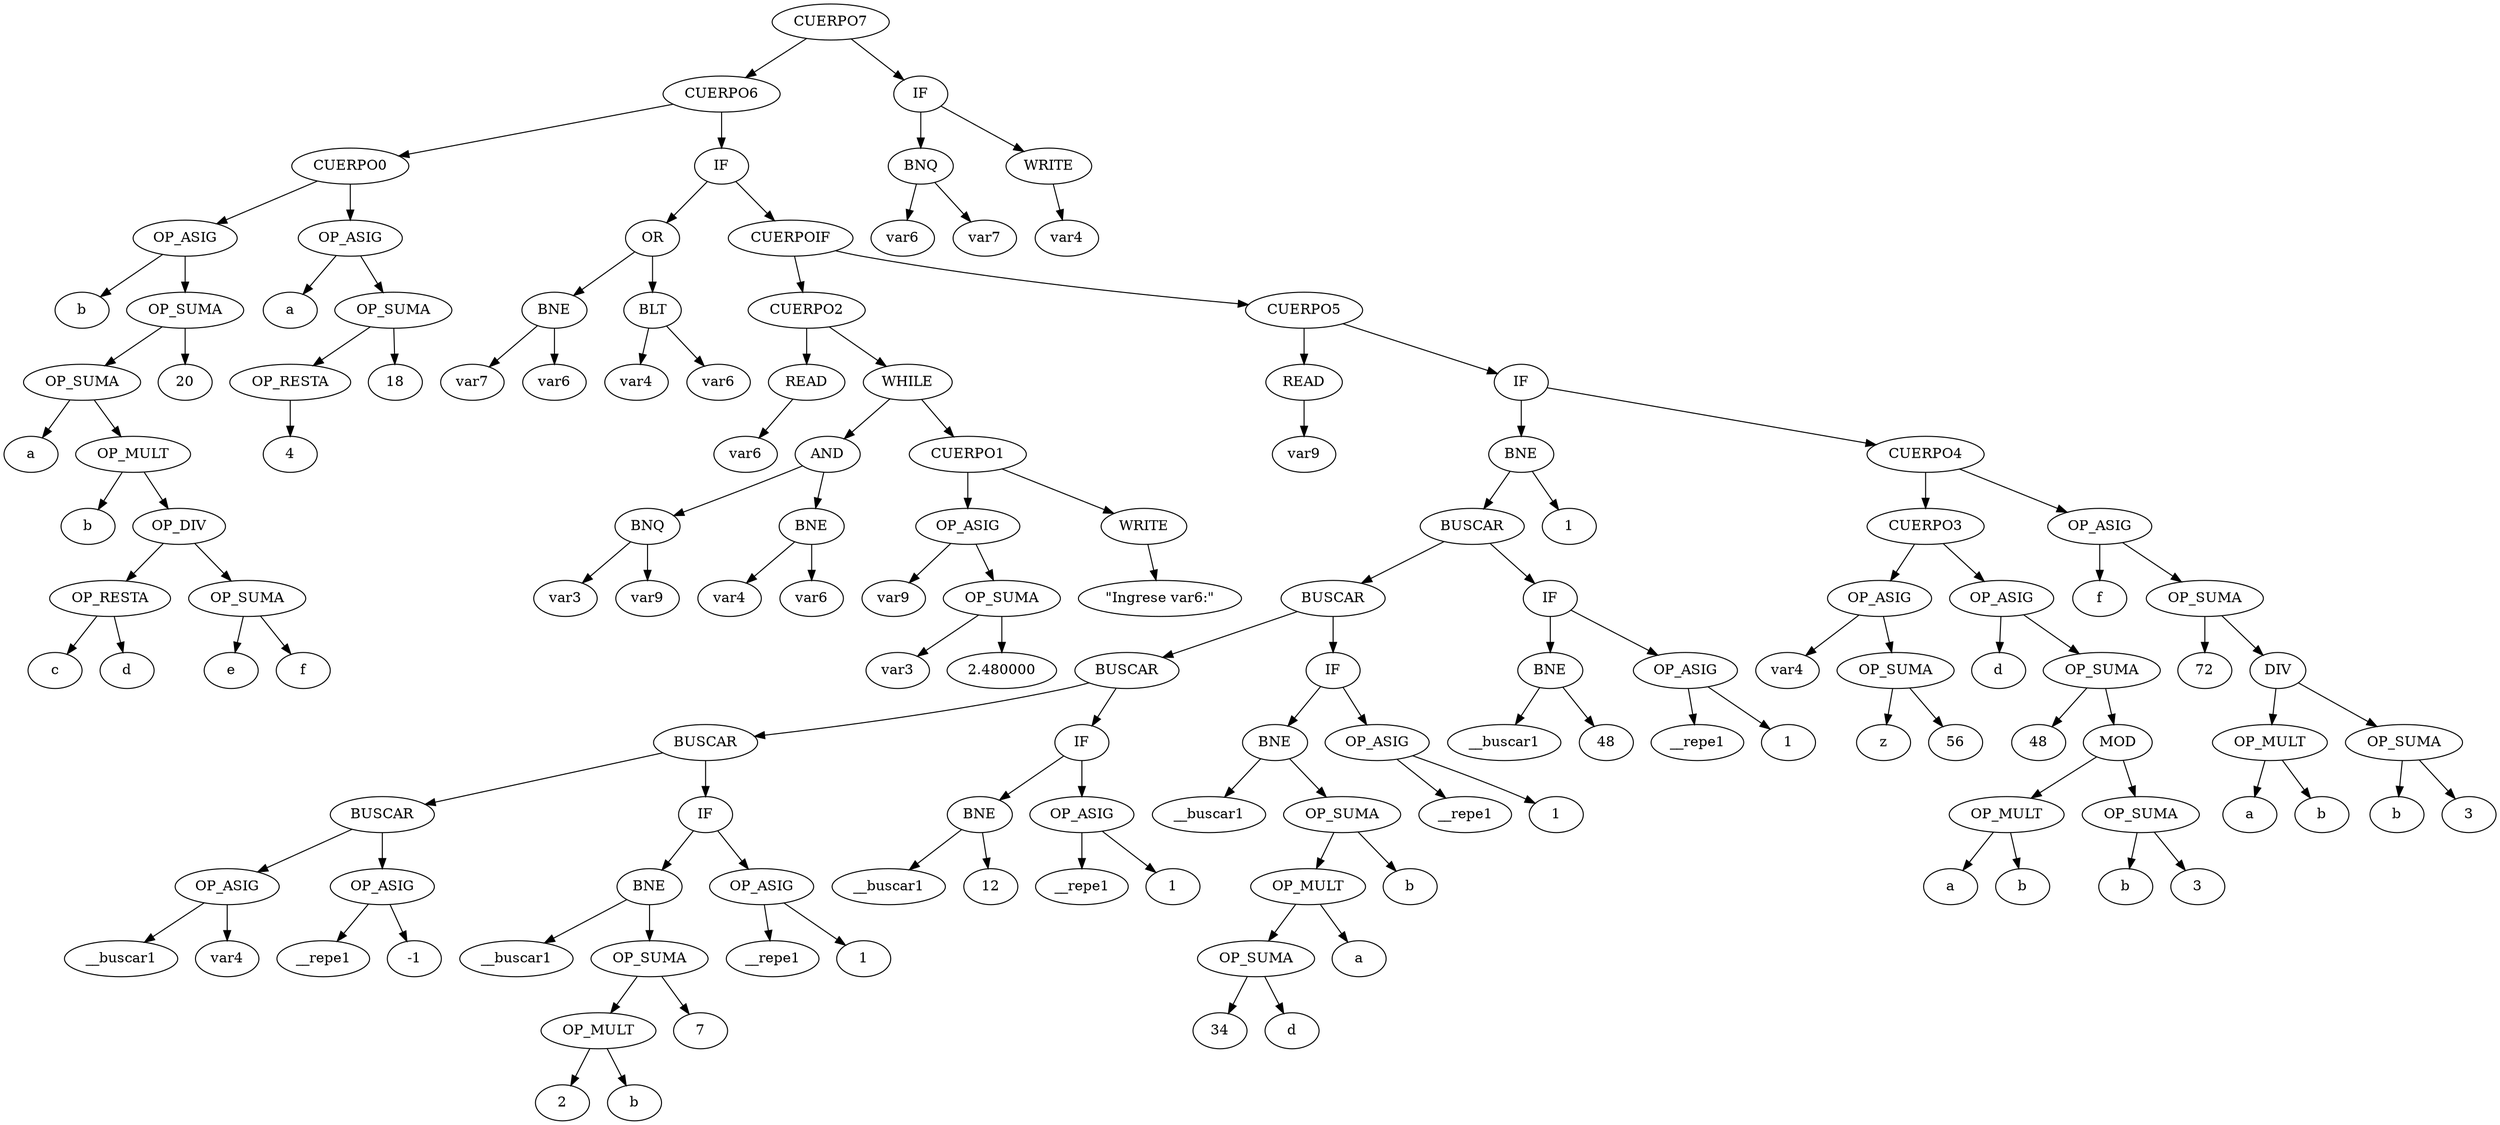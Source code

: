 digraph BST {
x0 [label=<CUERPO7>];
x1 [label=<CUERPO6>];
x0 -> x1;
x3 [label=<CUERPO0>];
x1 -> x3;
x7 [label=<OP_ASIG>];
x3 -> x7;
x15 [label=<b>];
x7 -> x15;
x16 [label=<OP_SUMA>];
x7 -> x16;
x33 [label=<OP_SUMA>];
x16 -> x33;
x67 [label=<a>];
x33 -> x67;
x68 [label=<OP_MULT>];
x33 -> x68;
x137 [label=<b>];
x68 -> x137;
x138 [label=<OP_DIV>];
x68 -> x138;
x277 [label=<OP_RESTA>];
x138 -> x277;
x555 [label=<c>];
x277 -> x555;
x556 [label=<d>];
x277 -> x556;
x278 [label=<OP_SUMA>];
x138 -> x278;
x557 [label=<e>];
x278 -> x557;
x558 [label=<f>];
x278 -> x558;
x34 [label=<20>];
x16 -> x34;
x8 [label=<OP_ASIG>];
x3 -> x8;
x17 [label=<a>];
x8 -> x17;
x18 [label=<OP_SUMA>];
x8 -> x18;
x37 [label=<OP_RESTA>];
x18 -> x37;
x75 [label=<4>];
x37 -> x75;
x38 [label=<18>];
x18 -> x38;
x4 [label=<IF>];
x1 -> x4;
x9 [label=<OR>];
x4 -> x9;
x19 [label=<BNE>];
x9 -> x19;
x39 [label=<var7>];
x19 -> x39;
x40 [label=<var6>];
x19 -> x40;
x20 [label=<BLT>];
x9 -> x20;
x41 [label=<var4>];
x20 -> x41;
x42 [label=<var6>];
x20 -> x42;
x10 [label=<CUERPOIF>];
x4 -> x10;
x21 [label=<CUERPO2>];
x10 -> x21;
x43 [label=<READ>];
x21 -> x43;
x87 [label=<var6>];
x43 -> x87;
x44 [label=<WHILE>];
x21 -> x44;
x89 [label=<AND>];
x44 -> x89;
x179 [label=<BNQ>];
x89 -> x179;
x359 [label=<var3>];
x179 -> x359;
x360 [label=<var9>];
x179 -> x360;
x180 [label=<BNE>];
x89 -> x180;
x361 [label=<var4>];
x180 -> x361;
x362 [label=<var6>];
x180 -> x362;
x90 [label=<CUERPO1>];
x44 -> x90;
x181 [label=<OP_ASIG>];
x90 -> x181;
x363 [label=<var9>];
x181 -> x363;
x364 [label=<OP_SUMA>];
x181 -> x364;
x729 [label=<var3>];
x364 -> x729;
x730 [label=<2.480000>];
x364 -> x730;
x182 [label=<WRITE>];
x90 -> x182;
x365 [label=<"Ingrese var6:">];
x182 -> x365;
x22 [label=<CUERPO5>];
x10 -> x22;
x45 [label=<READ>];
x22 -> x45;
x91 [label=<var9>];
x45 -> x91;
x46 [label=<IF>];
x22 -> x46;
x93 [label=<BNE>];
x46 -> x93;
x187 [label=<BUSCAR>];
x93 -> x187;
x375 [label=<BUSCAR>];
x187 -> x375;
x751 [label=<BUSCAR>];
x375 -> x751;
x1503 [label=<BUSCAR>];
x751 -> x1503;
x3007 [label=<BUSCAR>];
x1503 -> x3007;
x6015 [label=<OP_ASIG>];
x3007 -> x6015;
x12031 [label=<__buscar1>];
x6015 -> x12031;
x12032 [label=<var4>];
x6015 -> x12032;
x6016 [label=<OP_ASIG>];
x3007 -> x6016;
x12033 [label=<__repe1>];
x6016 -> x12033;
x12034 [label=<-1>];
x6016 -> x12034;
x3008 [label=<IF>];
x1503 -> x3008;
x6017 [label=<BNE>];
x3008 -> x6017;
x12035 [label=<__buscar1>];
x6017 -> x12035;
x12036 [label=<OP_SUMA>];
x6017 -> x12036;
x24073 [label=<OP_MULT>];
x12036 -> x24073;
x48147 [label=<2>];
x24073 -> x48147;
x48148 [label=<b>];
x24073 -> x48148;
x24074 [label=<7>];
x12036 -> x24074;
x6018 [label=<OP_ASIG>];
x3008 -> x6018;
x12037 [label=<__repe1>];
x6018 -> x12037;
x12038 [label=<1>];
x6018 -> x12038;
x1504 [label=<IF>];
x751 -> x1504;
x3009 [label=<BNE>];
x1504 -> x3009;
x6019 [label=<__buscar1>];
x3009 -> x6019;
x6020 [label=<12>];
x3009 -> x6020;
x3010 [label=<OP_ASIG>];
x1504 -> x3010;
x6021 [label=<__repe1>];
x3010 -> x6021;
x6022 [label=<1>];
x3010 -> x6022;
x752 [label=<IF>];
x375 -> x752;
x1505 [label=<BNE>];
x752 -> x1505;
x3011 [label=<__buscar1>];
x1505 -> x3011;
x3012 [label=<OP_SUMA>];
x1505 -> x3012;
x6025 [label=<OP_MULT>];
x3012 -> x6025;
x12051 [label=<OP_SUMA>];
x6025 -> x12051;
x24103 [label=<34>];
x12051 -> x24103;
x24104 [label=<d>];
x12051 -> x24104;
x12052 [label=<a>];
x6025 -> x12052;
x6026 [label=<b>];
x3012 -> x6026;
x1506 [label=<OP_ASIG>];
x752 -> x1506;
x3013 [label=<__repe1>];
x1506 -> x3013;
x3014 [label=<1>];
x1506 -> x3014;
x376 [label=<IF>];
x187 -> x376;
x753 [label=<BNE>];
x376 -> x753;
x1507 [label=<__buscar1>];
x753 -> x1507;
x1508 [label=<48>];
x753 -> x1508;
x754 [label=<OP_ASIG>];
x376 -> x754;
x1509 [label=<__repe1>];
x754 -> x1509;
x1510 [label=<1>];
x754 -> x1510;
x188 [label=<1>];
x93 -> x188;
x94 [label=<CUERPO4>];
x46 -> x94;
x189 [label=<CUERPO3>];
x94 -> x189;
x379 [label=<OP_ASIG>];
x189 -> x379;
x759 [label=<var4>];
x379 -> x759;
x760 [label=<OP_SUMA>];
x379 -> x760;
x1521 [label=<z>];
x760 -> x1521;
x1522 [label=<56>];
x760 -> x1522;
x380 [label=<OP_ASIG>];
x189 -> x380;
x761 [label=<d>];
x380 -> x761;
x762 [label=<OP_SUMA>];
x380 -> x762;
x1525 [label=<48>];
x762 -> x1525;
x1526 [label=<MOD>];
x762 -> x1526;
x3053 [label=<OP_MULT>];
x1526 -> x3053;
x6107 [label=<a>];
x3053 -> x6107;
x6108 [label=<b>];
x3053 -> x6108;
x3054 [label=<OP_SUMA>];
x1526 -> x3054;
x6109 [label=<b>];
x3054 -> x6109;
x6110 [label=<3>];
x3054 -> x6110;
x190 [label=<OP_ASIG>];
x94 -> x190;
x381 [label=<f>];
x190 -> x381;
x382 [label=<OP_SUMA>];
x190 -> x382;
x765 [label=<72>];
x382 -> x765;
x766 [label=<DIV>];
x382 -> x766;
x1533 [label=<OP_MULT>];
x766 -> x1533;
x3067 [label=<a>];
x1533 -> x3067;
x3068 [label=<b>];
x1533 -> x3068;
x1534 [label=<OP_SUMA>];
x766 -> x1534;
x3069 [label=<b>];
x1534 -> x3069;
x3070 [label=<3>];
x1534 -> x3070;
x2 [label=<IF>];
x0 -> x2;
x5 [label=<BNQ>];
x2 -> x5;
x11 [label=<var6>];
x5 -> x11;
x12 [label=<var7>];
x5 -> x12;
x6 [label=<WRITE>];
x2 -> x6;
x13 [label=<var4>];
x6 -> x13;
}